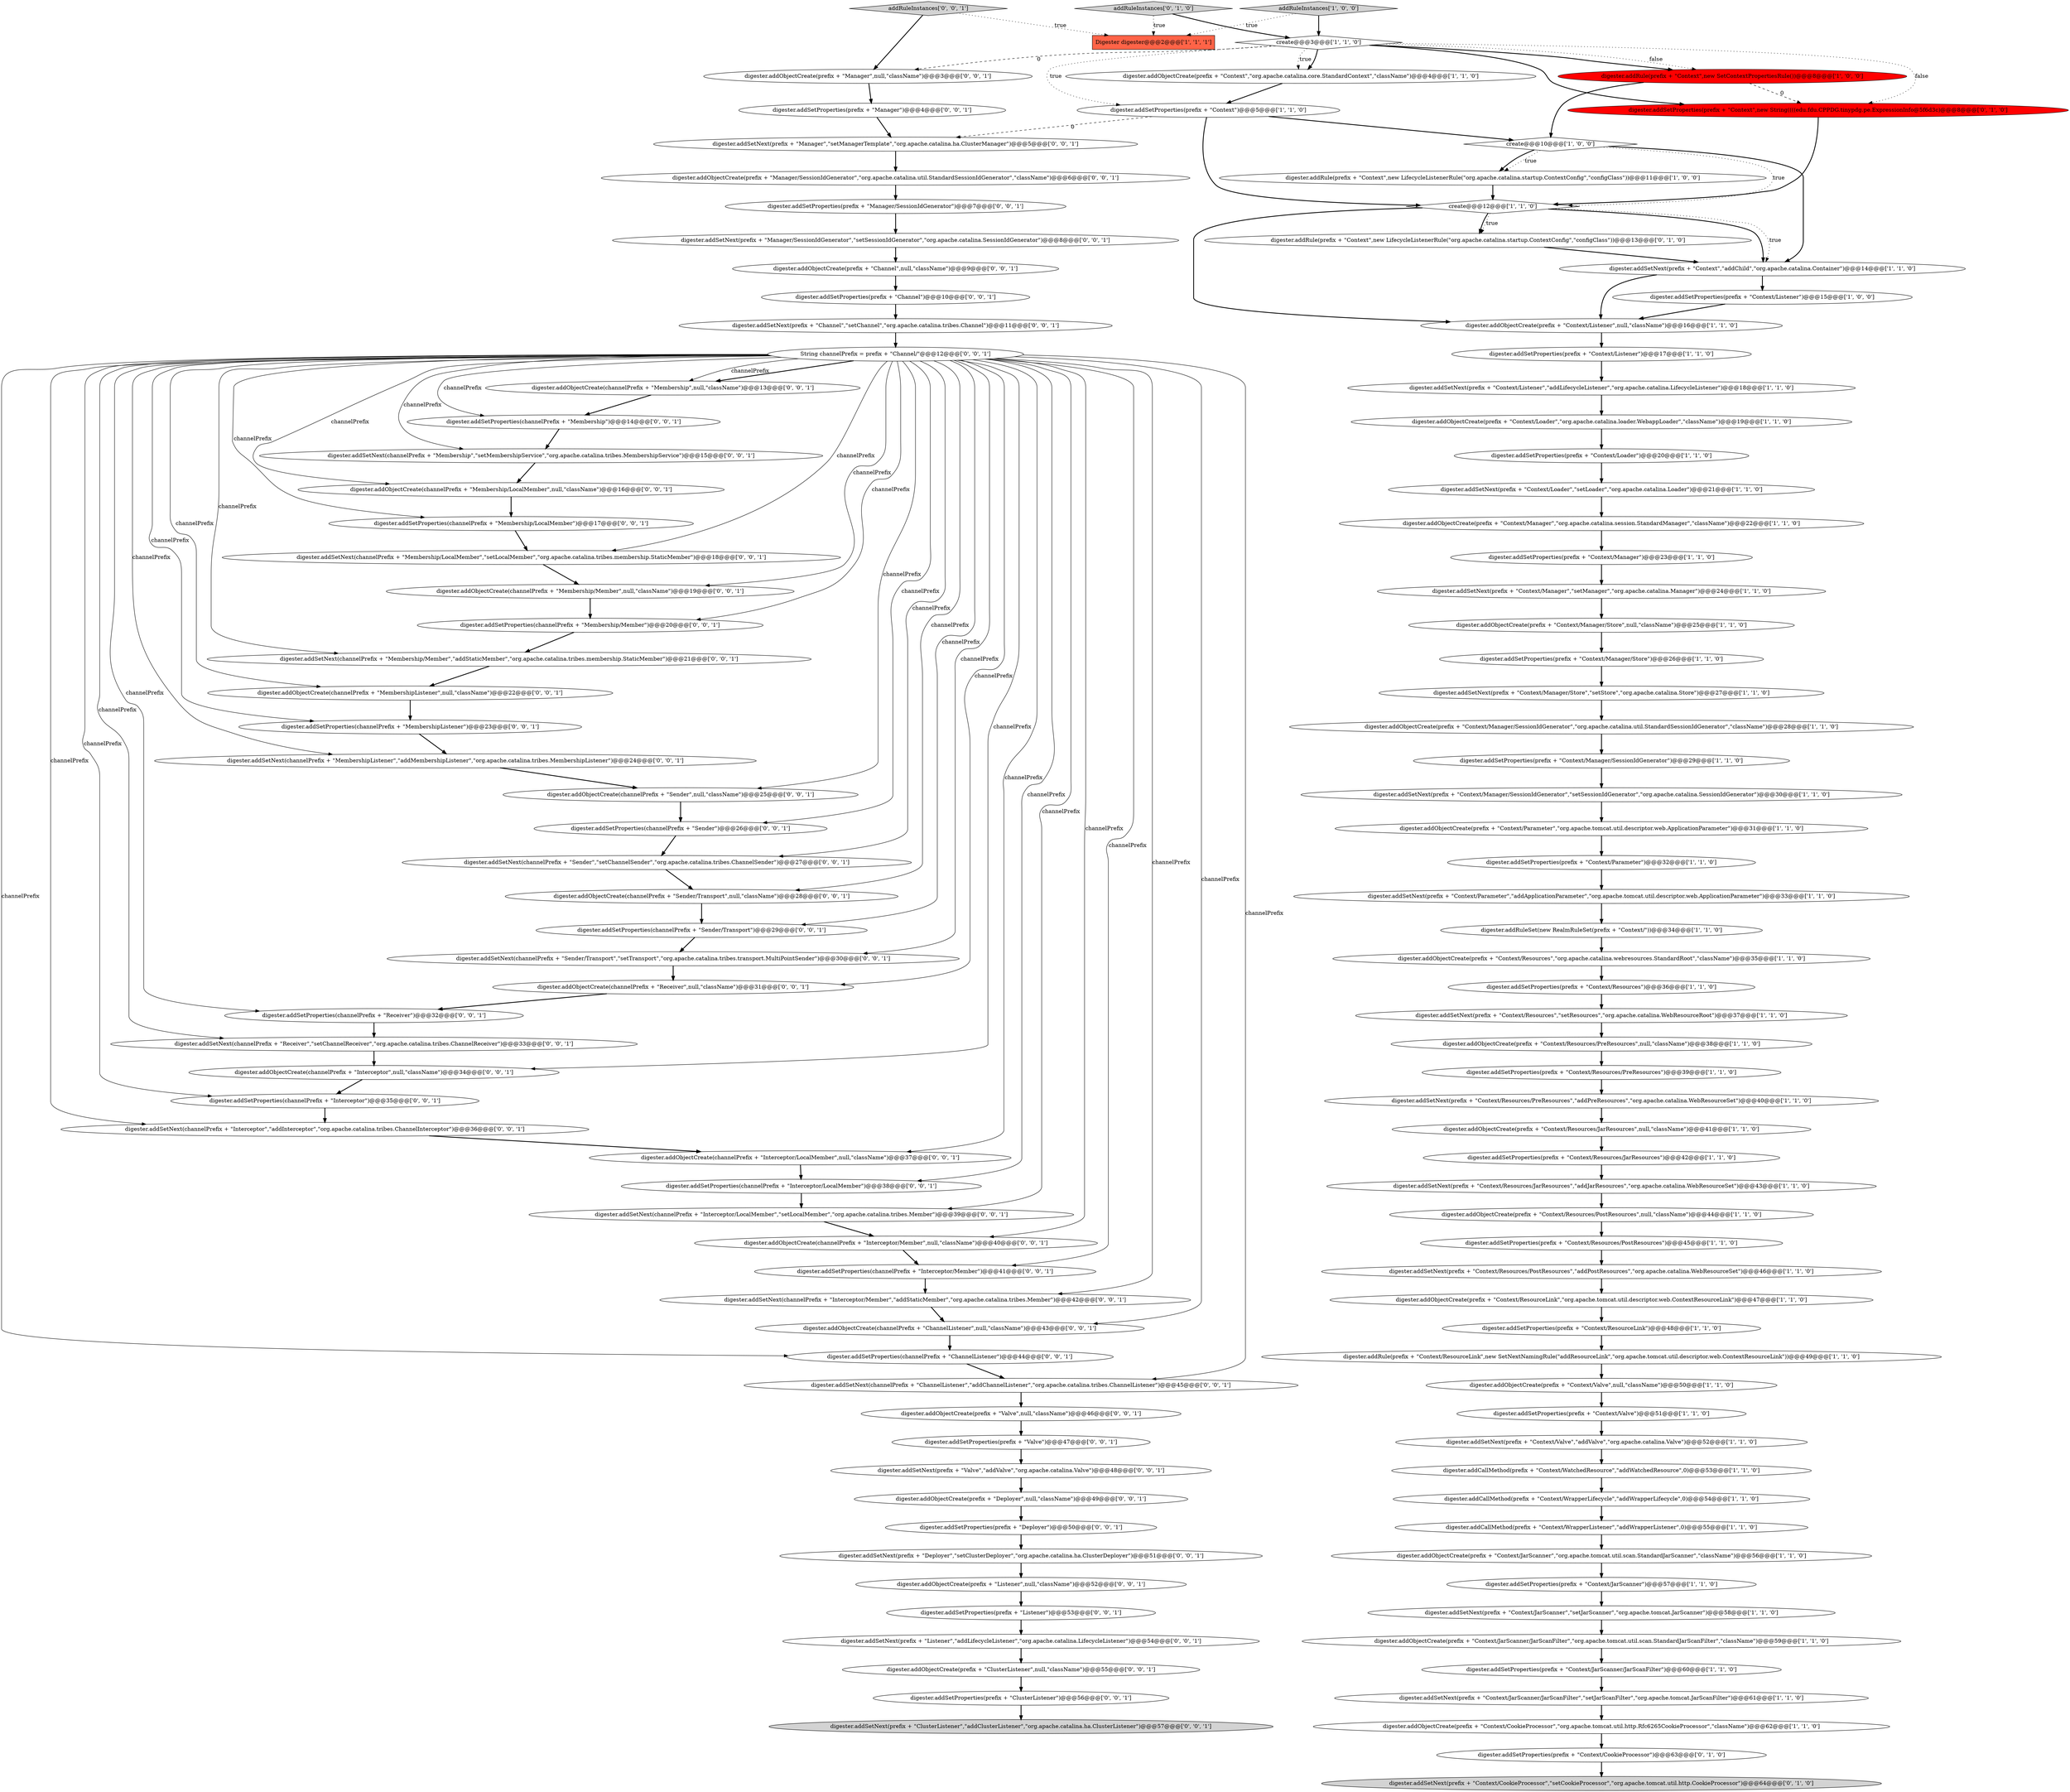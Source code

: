digraph {
76 [style = filled, label = "digester.addSetProperties(channelPrefix + \"ChannelListener\")@@@44@@@['0', '0', '1']", fillcolor = white, shape = ellipse image = "AAA0AAABBB3BBB"];
99 [style = filled, label = "digester.addObjectCreate(channelPrefix + \"Membership/LocalMember\",null,\"className\")@@@16@@@['0', '0', '1']", fillcolor = white, shape = ellipse image = "AAA0AAABBB3BBB"];
8 [style = filled, label = "digester.addSetProperties(prefix + \"Context/Loader\")@@@20@@@['1', '1', '0']", fillcolor = white, shape = ellipse image = "AAA0AAABBB1BBB"];
52 [style = filled, label = "digester.addObjectCreate(prefix + \"Context/ResourceLink\",\"org.apache.tomcat.util.descriptor.web.ContextResourceLink\")@@@47@@@['1', '1', '0']", fillcolor = white, shape = ellipse image = "AAA0AAABBB1BBB"];
37 [style = filled, label = "digester.addSetNext(prefix + \"Context/Resources/PreResources\",\"addPreResources\",\"org.apache.catalina.WebResourceSet\")@@@40@@@['1', '1', '0']", fillcolor = white, shape = ellipse image = "AAA0AAABBB1BBB"];
84 [style = filled, label = "digester.addSetProperties(channelPrefix + \"Membership\")@@@14@@@['0', '0', '1']", fillcolor = white, shape = ellipse image = "AAA0AAABBB3BBB"];
43 [style = filled, label = "create@@@12@@@['1', '1', '0']", fillcolor = white, shape = diamond image = "AAA0AAABBB1BBB"];
12 [style = filled, label = "addRuleInstances['1', '0', '0']", fillcolor = lightgray, shape = diamond image = "AAA0AAABBB1BBB"];
33 [style = filled, label = "digester.addRule(prefix + \"Context/ResourceLink\",new SetNextNamingRule(\"addResourceLink\",\"org.apache.tomcat.util.descriptor.web.ContextResourceLink\"))@@@49@@@['1', '1', '0']", fillcolor = white, shape = ellipse image = "AAA0AAABBB1BBB"];
39 [style = filled, label = "digester.addObjectCreate(prefix + \"Context/Resources/JarResources\",null,\"className\")@@@41@@@['1', '1', '0']", fillcolor = white, shape = ellipse image = "AAA0AAABBB1BBB"];
100 [style = filled, label = "digester.addSetProperties(prefix + \"Deployer\")@@@50@@@['0', '0', '1']", fillcolor = white, shape = ellipse image = "AAA0AAABBB3BBB"];
21 [style = filled, label = "digester.addSetNext(prefix + \"Context/JarScanner/JarScanFilter\",\"setJarScanFilter\",\"org.apache.tomcat.JarScanFilter\")@@@61@@@['1', '1', '0']", fillcolor = white, shape = ellipse image = "AAA0AAABBB1BBB"];
70 [style = filled, label = "digester.addSetProperties(channelPrefix + \"Receiver\")@@@32@@@['0', '0', '1']", fillcolor = white, shape = ellipse image = "AAA0AAABBB3BBB"];
56 [style = filled, label = "digester.addCallMethod(prefix + \"Context/WrapperLifecycle\",\"addWrapperLifecycle\",0)@@@54@@@['1', '1', '0']", fillcolor = white, shape = ellipse image = "AAA0AAABBB1BBB"];
40 [style = filled, label = "digester.addObjectCreate(prefix + \"Context/Manager\",\"org.apache.catalina.session.StandardManager\",\"className\")@@@22@@@['1', '1', '0']", fillcolor = white, shape = ellipse image = "AAA0AAABBB1BBB"];
98 [style = filled, label = "digester.addSetProperties(channelPrefix + \"Interceptor\")@@@35@@@['0', '0', '1']", fillcolor = white, shape = ellipse image = "AAA0AAABBB3BBB"];
24 [style = filled, label = "digester.addSetProperties(prefix + \"Context/ResourceLink\")@@@48@@@['1', '1', '0']", fillcolor = white, shape = ellipse image = "AAA0AAABBB1BBB"];
11 [style = filled, label = "digester.addObjectCreate(prefix + \"Context/JarScanner/JarScanFilter\",\"org.apache.tomcat.util.scan.StandardJarScanFilter\",\"className\")@@@59@@@['1', '1', '0']", fillcolor = white, shape = ellipse image = "AAA0AAABBB1BBB"];
61 [style = filled, label = "digester.addSetNext(prefix + \"Context/CookieProcessor\",\"setCookieProcessor\",\"org.apache.tomcat.util.http.CookieProcessor\")@@@64@@@['0', '1', '0']", fillcolor = lightgray, shape = ellipse image = "AAA0AAABBB2BBB"];
19 [style = filled, label = "digester.addSetProperties(prefix + \"Context/Resources/JarResources\")@@@42@@@['1', '1', '0']", fillcolor = white, shape = ellipse image = "AAA0AAABBB1BBB"];
1 [style = filled, label = "digester.addSetProperties(prefix + \"Context/JarScanner/JarScanFilter\")@@@60@@@['1', '1', '0']", fillcolor = white, shape = ellipse image = "AAA0AAABBB1BBB"];
112 [style = filled, label = "digester.addSetNext(prefix + \"Manager/SessionIdGenerator\",\"setSessionIdGenerator\",\"org.apache.catalina.SessionIdGenerator\")@@@8@@@['0', '0', '1']", fillcolor = white, shape = ellipse image = "AAA0AAABBB3BBB"];
45 [style = filled, label = "digester.addSetNext(prefix + \"Context/Listener\",\"addLifecycleListener\",\"org.apache.catalina.LifecycleListener\")@@@18@@@['1', '1', '0']", fillcolor = white, shape = ellipse image = "AAA0AAABBB1BBB"];
111 [style = filled, label = "digester.addSetNext(prefix + \"Deployer\",\"setClusterDeployer\",\"org.apache.catalina.ha.ClusterDeployer\")@@@51@@@['0', '0', '1']", fillcolor = white, shape = ellipse image = "AAA0AAABBB3BBB"];
47 [style = filled, label = "digester.addObjectCreate(prefix + \"Context/CookieProcessor\",\"org.apache.tomcat.util.http.Rfc6265CookieProcessor\",\"className\")@@@62@@@['1', '1', '0']", fillcolor = white, shape = ellipse image = "AAA0AAABBB1BBB"];
14 [style = filled, label = "digester.addObjectCreate(prefix + \"Context/Loader\",\"org.apache.catalina.loader.WebappLoader\",\"className\")@@@19@@@['1', '1', '0']", fillcolor = white, shape = ellipse image = "AAA0AAABBB1BBB"];
96 [style = filled, label = "digester.addSetProperties(channelPrefix + \"MembershipListener\")@@@23@@@['0', '0', '1']", fillcolor = white, shape = ellipse image = "AAA0AAABBB3BBB"];
30 [style = filled, label = "digester.addObjectCreate(prefix + \"Context/Valve\",null,\"className\")@@@50@@@['1', '1', '0']", fillcolor = white, shape = ellipse image = "AAA0AAABBB1BBB"];
23 [style = filled, label = "digester.addObjectCreate(prefix + \"Context\",\"org.apache.catalina.core.StandardContext\",\"className\")@@@4@@@['1', '1', '0']", fillcolor = white, shape = ellipse image = "AAA0AAABBB1BBB"];
10 [style = filled, label = "digester.addSetNext(prefix + \"Context/Resources/JarResources\",\"addJarResources\",\"org.apache.catalina.WebResourceSet\")@@@43@@@['1', '1', '0']", fillcolor = white, shape = ellipse image = "AAA0AAABBB1BBB"];
0 [style = filled, label = "create@@@10@@@['1', '0', '0']", fillcolor = white, shape = diamond image = "AAA0AAABBB1BBB"];
92 [style = filled, label = "digester.addSetNext(channelPrefix + \"Membership/Member\",\"addStaticMember\",\"org.apache.catalina.tribes.membership.StaticMember\")@@@21@@@['0', '0', '1']", fillcolor = white, shape = ellipse image = "AAA0AAABBB3BBB"];
93 [style = filled, label = "String channelPrefix = prefix + \"Channel/\"@@@12@@@['0', '0', '1']", fillcolor = white, shape = ellipse image = "AAA0AAABBB3BBB"];
62 [style = filled, label = "digester.addRule(prefix + \"Context\",new LifecycleListenerRule(\"org.apache.catalina.startup.ContextConfig\",\"configClass\"))@@@13@@@['0', '1', '0']", fillcolor = white, shape = ellipse image = "AAA0AAABBB2BBB"];
51 [style = filled, label = "digester.addSetNext(prefix + \"Context/Parameter\",\"addApplicationParameter\",\"org.apache.tomcat.util.descriptor.web.ApplicationParameter\")@@@33@@@['1', '1', '0']", fillcolor = white, shape = ellipse image = "AAA0AAABBB1BBB"];
31 [style = filled, label = "digester.addSetProperties(prefix + \"Context/JarScanner\")@@@57@@@['1', '1', '0']", fillcolor = white, shape = ellipse image = "AAA0AAABBB1BBB"];
101 [style = filled, label = "addRuleInstances['0', '0', '1']", fillcolor = lightgray, shape = diamond image = "AAA0AAABBB3BBB"];
118 [style = filled, label = "digester.addSetProperties(prefix + \"Valve\")@@@47@@@['0', '0', '1']", fillcolor = white, shape = ellipse image = "AAA0AAABBB3BBB"];
54 [style = filled, label = "digester.addRule(prefix + \"Context\",new LifecycleListenerRule(\"org.apache.catalina.startup.ContextConfig\",\"configClass\"))@@@11@@@['1', '0', '0']", fillcolor = white, shape = ellipse image = "AAA0AAABBB1BBB"];
64 [style = filled, label = "digester.addSetProperties(channelPrefix + \"Sender/Transport\")@@@29@@@['0', '0', '1']", fillcolor = white, shape = ellipse image = "AAA0AAABBB3BBB"];
49 [style = filled, label = "digester.addSetProperties(prefix + \"Context/Manager\")@@@23@@@['1', '1', '0']", fillcolor = white, shape = ellipse image = "AAA0AAABBB1BBB"];
6 [style = filled, label = "digester.addObjectCreate(prefix + \"Context/Manager/Store\",null,\"className\")@@@25@@@['1', '1', '0']", fillcolor = white, shape = ellipse image = "AAA0AAABBB1BBB"];
71 [style = filled, label = "digester.addObjectCreate(channelPrefix + \"ChannelListener\",null,\"className\")@@@43@@@['0', '0', '1']", fillcolor = white, shape = ellipse image = "AAA0AAABBB3BBB"];
109 [style = filled, label = "digester.addSetNext(prefix + \"Manager\",\"setManagerTemplate\",\"org.apache.catalina.ha.ClusterManager\")@@@5@@@['0', '0', '1']", fillcolor = white, shape = ellipse image = "AAA0AAABBB3BBB"];
89 [style = filled, label = "digester.addObjectCreate(channelPrefix + \"Sender/Transport\",null,\"className\")@@@28@@@['0', '0', '1']", fillcolor = white, shape = ellipse image = "AAA0AAABBB3BBB"];
26 [style = filled, label = "digester.addObjectCreate(prefix + \"Context/Resources\",\"org.apache.catalina.webresources.StandardRoot\",\"className\")@@@35@@@['1', '1', '0']", fillcolor = white, shape = ellipse image = "AAA0AAABBB1BBB"];
108 [style = filled, label = "digester.addSetNext(channelPrefix + \"Receiver\",\"setChannelReceiver\",\"org.apache.catalina.tribes.ChannelReceiver\")@@@33@@@['0', '0', '1']", fillcolor = white, shape = ellipse image = "AAA0AAABBB3BBB"];
103 [style = filled, label = "digester.addSetNext(channelPrefix + \"Sender\",\"setChannelSender\",\"org.apache.catalina.tribes.ChannelSender\")@@@27@@@['0', '0', '1']", fillcolor = white, shape = ellipse image = "AAA0AAABBB3BBB"];
117 [style = filled, label = "digester.addObjectCreate(prefix + \"Deployer\",null,\"className\")@@@49@@@['0', '0', '1']", fillcolor = white, shape = ellipse image = "AAA0AAABBB3BBB"];
75 [style = filled, label = "digester.addSetProperties(prefix + \"ClusterListener\")@@@56@@@['0', '0', '1']", fillcolor = white, shape = ellipse image = "AAA0AAABBB3BBB"];
42 [style = filled, label = "digester.addCallMethod(prefix + \"Context/WatchedResource\",\"addWatchedResource\",0)@@@53@@@['1', '1', '0']", fillcolor = white, shape = ellipse image = "AAA0AAABBB1BBB"];
5 [style = filled, label = "digester.addSetNext(prefix + \"Context/Resources/PostResources\",\"addPostResources\",\"org.apache.catalina.WebResourceSet\")@@@46@@@['1', '1', '0']", fillcolor = white, shape = ellipse image = "AAA0AAABBB1BBB"];
107 [style = filled, label = "digester.addSetProperties(channelPrefix + \"Membership/Member\")@@@20@@@['0', '0', '1']", fillcolor = white, shape = ellipse image = "AAA0AAABBB3BBB"];
13 [style = filled, label = "digester.addSetNext(prefix + \"Context/Loader\",\"setLoader\",\"org.apache.catalina.Loader\")@@@21@@@['1', '1', '0']", fillcolor = white, shape = ellipse image = "AAA0AAABBB1BBB"];
88 [style = filled, label = "digester.addObjectCreate(channelPrefix + \"Interceptor/Member\",null,\"className\")@@@40@@@['0', '0', '1']", fillcolor = white, shape = ellipse image = "AAA0AAABBB3BBB"];
86 [style = filled, label = "digester.addObjectCreate(prefix + \"Channel\",null,\"className\")@@@9@@@['0', '0', '1']", fillcolor = white, shape = ellipse image = "AAA0AAABBB3BBB"];
95 [style = filled, label = "digester.addSetNext(channelPrefix + \"Membership/LocalMember\",\"setLocalMember\",\"org.apache.catalina.tribes.membership.StaticMember\")@@@18@@@['0', '0', '1']", fillcolor = white, shape = ellipse image = "AAA0AAABBB3BBB"];
53 [style = filled, label = "digester.addSetProperties(prefix + \"Context/Manager/SessionIdGenerator\")@@@29@@@['1', '1', '0']", fillcolor = white, shape = ellipse image = "AAA0AAABBB1BBB"];
85 [style = filled, label = "digester.addObjectCreate(prefix + \"Manager/SessionIdGenerator\",\"org.apache.catalina.util.StandardSessionIdGenerator\",\"className\")@@@6@@@['0', '0', '1']", fillcolor = white, shape = ellipse image = "AAA0AAABBB3BBB"];
74 [style = filled, label = "digester.addSetNext(channelPrefix + \"ChannelListener\",\"addChannelListener\",\"org.apache.catalina.tribes.ChannelListener\")@@@45@@@['0', '0', '1']", fillcolor = white, shape = ellipse image = "AAA0AAABBB3BBB"];
15 [style = filled, label = "digester.addSetNext(prefix + \"Context/Resources\",\"setResources\",\"org.apache.catalina.WebResourceRoot\")@@@37@@@['1', '1', '0']", fillcolor = white, shape = ellipse image = "AAA0AAABBB1BBB"];
22 [style = filled, label = "digester.addSetNext(prefix + \"Context\",\"addChild\",\"org.apache.catalina.Container\")@@@14@@@['1', '1', '0']", fillcolor = white, shape = ellipse image = "AAA0AAABBB1BBB"];
44 [style = filled, label = "digester.addRuleSet(new RealmRuleSet(prefix + \"Context/\"))@@@34@@@['1', '1', '0']", fillcolor = white, shape = ellipse image = "AAA0AAABBB1BBB"];
104 [style = filled, label = "digester.addSetNext(channelPrefix + \"Interceptor/Member\",\"addStaticMember\",\"org.apache.catalina.tribes.Member\")@@@42@@@['0', '0', '1']", fillcolor = white, shape = ellipse image = "AAA0AAABBB3BBB"];
38 [style = filled, label = "digester.addCallMethod(prefix + \"Context/WrapperListener\",\"addWrapperListener\",0)@@@55@@@['1', '1', '0']", fillcolor = white, shape = ellipse image = "AAA0AAABBB1BBB"];
110 [style = filled, label = "digester.addSetNext(prefix + \"Listener\",\"addLifecycleListener\",\"org.apache.catalina.LifecycleListener\")@@@54@@@['0', '0', '1']", fillcolor = white, shape = ellipse image = "AAA0AAABBB3BBB"];
82 [style = filled, label = "digester.addSetProperties(prefix + \"Manager/SessionIdGenerator\")@@@7@@@['0', '0', '1']", fillcolor = white, shape = ellipse image = "AAA0AAABBB3BBB"];
36 [style = filled, label = "digester.addSetProperties(prefix + \"Context/Listener\")@@@17@@@['1', '1', '0']", fillcolor = white, shape = ellipse image = "AAA0AAABBB1BBB"];
106 [style = filled, label = "digester.addSetProperties(channelPrefix + \"Membership/LocalMember\")@@@17@@@['0', '0', '1']", fillcolor = white, shape = ellipse image = "AAA0AAABBB3BBB"];
41 [style = filled, label = "digester.addSetProperties(prefix + \"Context/Manager/Store\")@@@26@@@['1', '1', '0']", fillcolor = white, shape = ellipse image = "AAA0AAABBB1BBB"];
7 [style = filled, label = "digester.addRule(prefix + \"Context\",new SetContextPropertiesRule())@@@8@@@['1', '0', '0']", fillcolor = red, shape = ellipse image = "AAA1AAABBB1BBB"];
97 [style = filled, label = "digester.addSetNext(channelPrefix + \"Sender/Transport\",\"setTransport\",\"org.apache.catalina.tribes.transport.MultiPointSender\")@@@30@@@['0', '0', '1']", fillcolor = white, shape = ellipse image = "AAA0AAABBB3BBB"];
68 [style = filled, label = "digester.addSetProperties(channelPrefix + \"Sender\")@@@26@@@['0', '0', '1']", fillcolor = white, shape = ellipse image = "AAA0AAABBB3BBB"];
34 [style = filled, label = "Digester digester@@@2@@@['1', '1', '1']", fillcolor = tomato, shape = box image = "AAA0AAABBB1BBB"];
28 [style = filled, label = "digester.addSetProperties(prefix + \"Context/Valve\")@@@51@@@['1', '1', '0']", fillcolor = white, shape = ellipse image = "AAA0AAABBB1BBB"];
113 [style = filled, label = "digester.addObjectCreate(prefix + \"Listener\",null,\"className\")@@@52@@@['0', '0', '1']", fillcolor = white, shape = ellipse image = "AAA0AAABBB3BBB"];
9 [style = filled, label = "digester.addSetNext(prefix + \"Context/Valve\",\"addValve\",\"org.apache.catalina.Valve\")@@@52@@@['1', '1', '0']", fillcolor = white, shape = ellipse image = "AAA0AAABBB1BBB"];
66 [style = filled, label = "digester.addSetProperties(channelPrefix + \"Interceptor/LocalMember\")@@@38@@@['0', '0', '1']", fillcolor = white, shape = ellipse image = "AAA0AAABBB3BBB"];
2 [style = filled, label = "digester.addSetProperties(prefix + \"Context/Resources/PostResources\")@@@45@@@['1', '1', '0']", fillcolor = white, shape = ellipse image = "AAA0AAABBB1BBB"];
60 [style = filled, label = "digester.addSetProperties(prefix + \"Context\",new String((((edu.fdu.CPPDG.tinypdg.pe.ExpressionInfo@5f6d3c)@@@8@@@['0', '1', '0']", fillcolor = red, shape = ellipse image = "AAA1AAABBB2BBB"];
73 [style = filled, label = "digester.addSetNext(channelPrefix + \"MembershipListener\",\"addMembershipListener\",\"org.apache.catalina.tribes.MembershipListener\")@@@24@@@['0', '0', '1']", fillcolor = white, shape = ellipse image = "AAA0AAABBB3BBB"];
55 [style = filled, label = "digester.addSetProperties(prefix + \"Context/Resources/PreResources\")@@@39@@@['1', '1', '0']", fillcolor = white, shape = ellipse image = "AAA0AAABBB1BBB"];
91 [style = filled, label = "digester.addSetNext(channelPrefix + \"Interceptor\",\"addInterceptor\",\"org.apache.catalina.tribes.ChannelInterceptor\")@@@36@@@['0', '0', '1']", fillcolor = white, shape = ellipse image = "AAA0AAABBB3BBB"];
90 [style = filled, label = "digester.addObjectCreate(channelPrefix + \"Interceptor/LocalMember\",null,\"className\")@@@37@@@['0', '0', '1']", fillcolor = white, shape = ellipse image = "AAA0AAABBB3BBB"];
72 [style = filled, label = "digester.addSetNext(prefix + \"ClusterListener\",\"addClusterListener\",\"org.apache.catalina.ha.ClusterListener\")@@@57@@@['0', '0', '1']", fillcolor = lightgray, shape = ellipse image = "AAA0AAABBB3BBB"];
105 [style = filled, label = "digester.addObjectCreate(prefix + \"Valve\",null,\"className\")@@@46@@@['0', '0', '1']", fillcolor = white, shape = ellipse image = "AAA0AAABBB3BBB"];
57 [style = filled, label = "digester.addSetNext(prefix + \"Context/JarScanner\",\"setJarScanner\",\"org.apache.tomcat.JarScanner\")@@@58@@@['1', '1', '0']", fillcolor = white, shape = ellipse image = "AAA0AAABBB1BBB"];
87 [style = filled, label = "digester.addSetProperties(prefix + \"Manager\")@@@4@@@['0', '0', '1']", fillcolor = white, shape = ellipse image = "AAA0AAABBB3BBB"];
67 [style = filled, label = "digester.addObjectCreate(prefix + \"Manager\",null,\"className\")@@@3@@@['0', '0', '1']", fillcolor = white, shape = ellipse image = "AAA0AAABBB3BBB"];
63 [style = filled, label = "digester.addObjectCreate(channelPrefix + \"Sender\",null,\"className\")@@@25@@@['0', '0', '1']", fillcolor = white, shape = ellipse image = "AAA0AAABBB3BBB"];
35 [style = filled, label = "digester.addObjectCreate(prefix + \"Context/Listener\",null,\"className\")@@@16@@@['1', '1', '0']", fillcolor = white, shape = ellipse image = "AAA0AAABBB1BBB"];
80 [style = filled, label = "digester.addSetProperties(channelPrefix + \"Interceptor/Member\")@@@41@@@['0', '0', '1']", fillcolor = white, shape = ellipse image = "AAA0AAABBB3BBB"];
18 [style = filled, label = "digester.addSetNext(prefix + \"Context/Manager/Store\",\"setStore\",\"org.apache.catalina.Store\")@@@27@@@['1', '1', '0']", fillcolor = white, shape = ellipse image = "AAA0AAABBB1BBB"];
27 [style = filled, label = "digester.addSetProperties(prefix + \"Context/Listener\")@@@15@@@['1', '0', '0']", fillcolor = white, shape = ellipse image = "AAA0AAABBB1BBB"];
4 [style = filled, label = "digester.addSetProperties(prefix + \"Context\")@@@5@@@['1', '1', '0']", fillcolor = white, shape = ellipse image = "AAA0AAABBB1BBB"];
69 [style = filled, label = "digester.addSetNext(prefix + \"Valve\",\"addValve\",\"org.apache.catalina.Valve\")@@@48@@@['0', '0', '1']", fillcolor = white, shape = ellipse image = "AAA0AAABBB3BBB"];
94 [style = filled, label = "digester.addSetNext(channelPrefix + \"Membership\",\"setMembershipService\",\"org.apache.catalina.tribes.MembershipService\")@@@15@@@['0', '0', '1']", fillcolor = white, shape = ellipse image = "AAA0AAABBB3BBB"];
79 [style = filled, label = "digester.addSetNext(channelPrefix + \"Interceptor/LocalMember\",\"setLocalMember\",\"org.apache.catalina.tribes.Member\")@@@39@@@['0', '0', '1']", fillcolor = white, shape = ellipse image = "AAA0AAABBB3BBB"];
25 [style = filled, label = "digester.addObjectCreate(prefix + \"Context/Parameter\",\"org.apache.tomcat.util.descriptor.web.ApplicationParameter\")@@@31@@@['1', '1', '0']", fillcolor = white, shape = ellipse image = "AAA0AAABBB1BBB"];
29 [style = filled, label = "digester.addObjectCreate(prefix + \"Context/JarScanner\",\"org.apache.tomcat.util.scan.StandardJarScanner\",\"className\")@@@56@@@['1', '1', '0']", fillcolor = white, shape = ellipse image = "AAA0AAABBB1BBB"];
3 [style = filled, label = "digester.addSetProperties(prefix + \"Context/Parameter\")@@@32@@@['1', '1', '0']", fillcolor = white, shape = ellipse image = "AAA0AAABBB1BBB"];
114 [style = filled, label = "digester.addObjectCreate(prefix + \"ClusterListener\",null,\"className\")@@@55@@@['0', '0', '1']", fillcolor = white, shape = ellipse image = "AAA0AAABBB3BBB"];
58 [style = filled, label = "digester.addSetProperties(prefix + \"Context/CookieProcessor\")@@@63@@@['0', '1', '0']", fillcolor = white, shape = ellipse image = "AAA0AAABBB2BBB"];
20 [style = filled, label = "create@@@3@@@['1', '1', '0']", fillcolor = white, shape = diamond image = "AAA0AAABBB1BBB"];
83 [style = filled, label = "digester.addObjectCreate(channelPrefix + \"Membership\",null,\"className\")@@@13@@@['0', '0', '1']", fillcolor = white, shape = ellipse image = "AAA0AAABBB3BBB"];
16 [style = filled, label = "digester.addObjectCreate(prefix + \"Context/Resources/PostResources\",null,\"className\")@@@44@@@['1', '1', '0']", fillcolor = white, shape = ellipse image = "AAA0AAABBB1BBB"];
102 [style = filled, label = "digester.addSetNext(prefix + \"Channel\",\"setChannel\",\"org.apache.catalina.tribes.Channel\")@@@11@@@['0', '0', '1']", fillcolor = white, shape = ellipse image = "AAA0AAABBB3BBB"];
115 [style = filled, label = "digester.addObjectCreate(channelPrefix + \"Membership/Member\",null,\"className\")@@@19@@@['0', '0', '1']", fillcolor = white, shape = ellipse image = "AAA0AAABBB3BBB"];
50 [style = filled, label = "digester.addSetProperties(prefix + \"Context/Resources\")@@@36@@@['1', '1', '0']", fillcolor = white, shape = ellipse image = "AAA0AAABBB1BBB"];
116 [style = filled, label = "digester.addObjectCreate(channelPrefix + \"MembershipListener\",null,\"className\")@@@22@@@['0', '0', '1']", fillcolor = white, shape = ellipse image = "AAA0AAABBB3BBB"];
32 [style = filled, label = "digester.addSetNext(prefix + \"Context/Manager\",\"setManager\",\"org.apache.catalina.Manager\")@@@24@@@['1', '1', '0']", fillcolor = white, shape = ellipse image = "AAA0AAABBB1BBB"];
46 [style = filled, label = "digester.addSetNext(prefix + \"Context/Manager/SessionIdGenerator\",\"setSessionIdGenerator\",\"org.apache.catalina.SessionIdGenerator\")@@@30@@@['1', '1', '0']", fillcolor = white, shape = ellipse image = "AAA0AAABBB1BBB"];
81 [style = filled, label = "digester.addSetProperties(prefix + \"Listener\")@@@53@@@['0', '0', '1']", fillcolor = white, shape = ellipse image = "AAA0AAABBB3BBB"];
48 [style = filled, label = "digester.addObjectCreate(prefix + \"Context/Resources/PreResources\",null,\"className\")@@@38@@@['1', '1', '0']", fillcolor = white, shape = ellipse image = "AAA0AAABBB1BBB"];
17 [style = filled, label = "digester.addObjectCreate(prefix + \"Context/Manager/SessionIdGenerator\",\"org.apache.catalina.util.StandardSessionIdGenerator\",\"className\")@@@28@@@['1', '1', '0']", fillcolor = white, shape = ellipse image = "AAA0AAABBB1BBB"];
59 [style = filled, label = "addRuleInstances['0', '1', '0']", fillcolor = lightgray, shape = diamond image = "AAA0AAABBB2BBB"];
78 [style = filled, label = "digester.addSetProperties(prefix + \"Channel\")@@@10@@@['0', '0', '1']", fillcolor = white, shape = ellipse image = "AAA0AAABBB3BBB"];
65 [style = filled, label = "digester.addObjectCreate(channelPrefix + \"Receiver\",null,\"className\")@@@31@@@['0', '0', '1']", fillcolor = white, shape = ellipse image = "AAA0AAABBB3BBB"];
77 [style = filled, label = "digester.addObjectCreate(channelPrefix + \"Interceptor\",null,\"className\")@@@34@@@['0', '0', '1']", fillcolor = white, shape = ellipse image = "AAA0AAABBB3BBB"];
68->103 [style = bold, label=""];
83->84 [style = bold, label=""];
93->103 [style = solid, label="channelPrefix"];
39->19 [style = bold, label=""];
40->49 [style = bold, label=""];
43->62 [style = dotted, label="true"];
46->25 [style = bold, label=""];
93->64 [style = solid, label="channelPrefix"];
0->54 [style = dotted, label="true"];
28->9 [style = bold, label=""];
93->91 [style = solid, label="channelPrefix"];
103->89 [style = bold, label=""];
93->94 [style = solid, label="channelPrefix"];
93->71 [style = solid, label="channelPrefix"];
4->109 [style = dashed, label="0"];
32->6 [style = bold, label=""];
52->24 [style = bold, label=""];
90->66 [style = bold, label=""];
17->53 [style = bold, label=""];
20->60 [style = bold, label=""];
30->28 [style = bold, label=""];
99->106 [style = bold, label=""];
7->60 [style = dashed, label="0"];
95->115 [style = bold, label=""];
20->7 [style = dotted, label="false"];
43->35 [style = bold, label=""];
93->68 [style = solid, label="channelPrefix"];
1->21 [style = bold, label=""];
101->67 [style = bold, label=""];
88->80 [style = bold, label=""];
6->41 [style = bold, label=""];
85->82 [style = bold, label=""];
79->88 [style = bold, label=""];
93->80 [style = solid, label="channelPrefix"];
93->97 [style = solid, label="channelPrefix"];
55->37 [style = bold, label=""];
12->34 [style = dotted, label="true"];
92->116 [style = bold, label=""];
56->38 [style = bold, label=""];
98->91 [style = bold, label=""];
93->77 [style = solid, label="channelPrefix"];
93->70 [style = solid, label="channelPrefix"];
0->43 [style = dotted, label="true"];
67->87 [style = bold, label=""];
25->3 [style = bold, label=""];
51->44 [style = bold, label=""];
82->112 [style = bold, label=""];
93->107 [style = solid, label="channelPrefix"];
7->0 [style = bold, label=""];
13->40 [style = bold, label=""];
86->78 [style = bold, label=""];
3->51 [style = bold, label=""];
47->58 [style = bold, label=""];
4->0 [style = bold, label=""];
49->32 [style = bold, label=""];
45->14 [style = bold, label=""];
20->23 [style = bold, label=""];
93->99 [style = solid, label="channelPrefix"];
31->57 [style = bold, label=""];
42->56 [style = bold, label=""];
48->55 [style = bold, label=""];
43->22 [style = bold, label=""];
59->34 [style = dotted, label="true"];
33->30 [style = bold, label=""];
5->52 [style = bold, label=""];
14->8 [style = bold, label=""];
20->7 [style = bold, label=""];
97->65 [style = bold, label=""];
93->83 [style = bold, label=""];
59->20 [style = bold, label=""];
91->90 [style = bold, label=""];
112->86 [style = bold, label=""];
43->22 [style = dotted, label="true"];
81->110 [style = bold, label=""];
21->47 [style = bold, label=""];
73->63 [style = bold, label=""];
58->61 [style = bold, label=""];
62->22 [style = bold, label=""];
9->42 [style = bold, label=""];
93->115 [style = solid, label="channelPrefix"];
93->79 [style = solid, label="channelPrefix"];
93->116 [style = solid, label="channelPrefix"];
93->65 [style = solid, label="channelPrefix"];
54->43 [style = bold, label=""];
109->85 [style = bold, label=""];
93->88 [style = solid, label="channelPrefix"];
93->89 [style = solid, label="channelPrefix"];
12->20 [style = bold, label=""];
87->109 [style = bold, label=""];
19->10 [style = bold, label=""];
115->107 [style = bold, label=""];
101->34 [style = dotted, label="true"];
93->90 [style = solid, label="channelPrefix"];
93->66 [style = solid, label="channelPrefix"];
116->96 [style = bold, label=""];
93->83 [style = solid, label="channelPrefix"];
27->35 [style = bold, label=""];
107->92 [style = bold, label=""];
93->74 [style = solid, label="channelPrefix"];
57->11 [style = bold, label=""];
71->76 [style = bold, label=""];
24->33 [style = bold, label=""];
89->64 [style = bold, label=""];
76->74 [style = bold, label=""];
53->46 [style = bold, label=""];
114->75 [style = bold, label=""];
10->16 [style = bold, label=""];
20->4 [style = dotted, label="true"];
20->23 [style = dotted, label="true"];
93->73 [style = solid, label="channelPrefix"];
15->48 [style = bold, label=""];
80->104 [style = bold, label=""];
20->60 [style = dotted, label="false"];
0->54 [style = bold, label=""];
75->72 [style = bold, label=""];
93->98 [style = solid, label="channelPrefix"];
70->108 [style = bold, label=""];
50->15 [style = bold, label=""];
60->43 [style = bold, label=""];
22->35 [style = bold, label=""];
108->77 [style = bold, label=""];
41->18 [style = bold, label=""];
37->39 [style = bold, label=""];
8->13 [style = bold, label=""];
105->118 [style = bold, label=""];
2->5 [style = bold, label=""];
100->111 [style = bold, label=""];
111->113 [style = bold, label=""];
93->76 [style = solid, label="channelPrefix"];
94->99 [style = bold, label=""];
84->94 [style = bold, label=""];
43->62 [style = bold, label=""];
4->43 [style = bold, label=""];
78->102 [style = bold, label=""];
65->70 [style = bold, label=""];
11->1 [style = bold, label=""];
38->29 [style = bold, label=""];
29->31 [style = bold, label=""];
117->100 [style = bold, label=""];
23->4 [style = bold, label=""];
18->17 [style = bold, label=""];
69->117 [style = bold, label=""];
93->104 [style = solid, label="channelPrefix"];
74->105 [style = bold, label=""];
118->69 [style = bold, label=""];
93->84 [style = solid, label="channelPrefix"];
106->95 [style = bold, label=""];
16->2 [style = bold, label=""];
64->97 [style = bold, label=""];
22->27 [style = bold, label=""];
44->26 [style = bold, label=""];
26->50 [style = bold, label=""];
63->68 [style = bold, label=""];
93->92 [style = solid, label="channelPrefix"];
0->22 [style = bold, label=""];
77->98 [style = bold, label=""];
104->71 [style = bold, label=""];
113->81 [style = bold, label=""];
102->93 [style = bold, label=""];
93->108 [style = solid, label="channelPrefix"];
93->63 [style = solid, label="channelPrefix"];
96->73 [style = bold, label=""];
35->36 [style = bold, label=""];
36->45 [style = bold, label=""];
110->114 [style = bold, label=""];
20->67 [style = dashed, label="0"];
93->106 [style = solid, label="channelPrefix"];
93->96 [style = solid, label="channelPrefix"];
93->95 [style = solid, label="channelPrefix"];
66->79 [style = bold, label=""];
}
